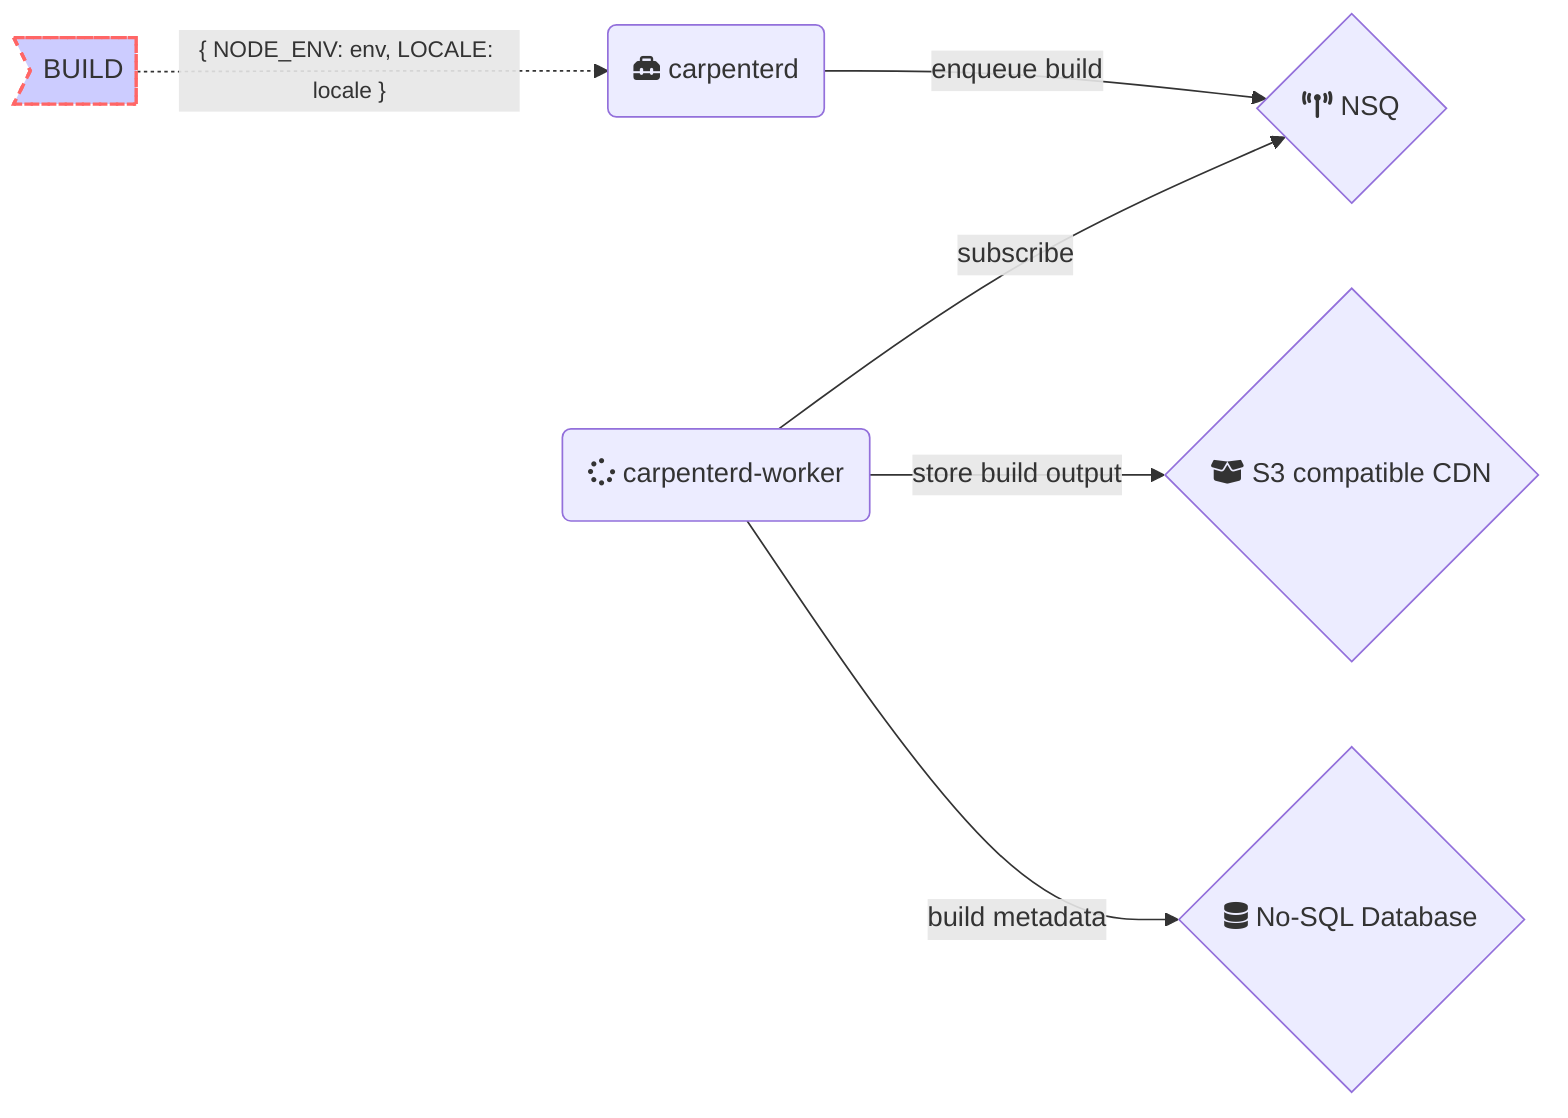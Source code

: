 graph LR
A>BUILD]
B(fa:fa-toolbox carpenterd)
C{fa:fa-broadcast-tower NSQ}
D(fa:fa-spinner carpenterd-worker)
E{fa:fa-box-open S3 compatible CDN}
F{fa:fa-database No-SQL Database}

A -.-> |"<small>{ NODE_ENV: env, LOCALE: locale }</small>"| B
B --> |"enqueue build"|C
D --> |"subscribe"| C
D --> |"store build output"| E
D --> |"build metadata"| F

style A fill:#ccf,stroke:#f66,stroke-width:2px,stroke-dasharray: 5, 5